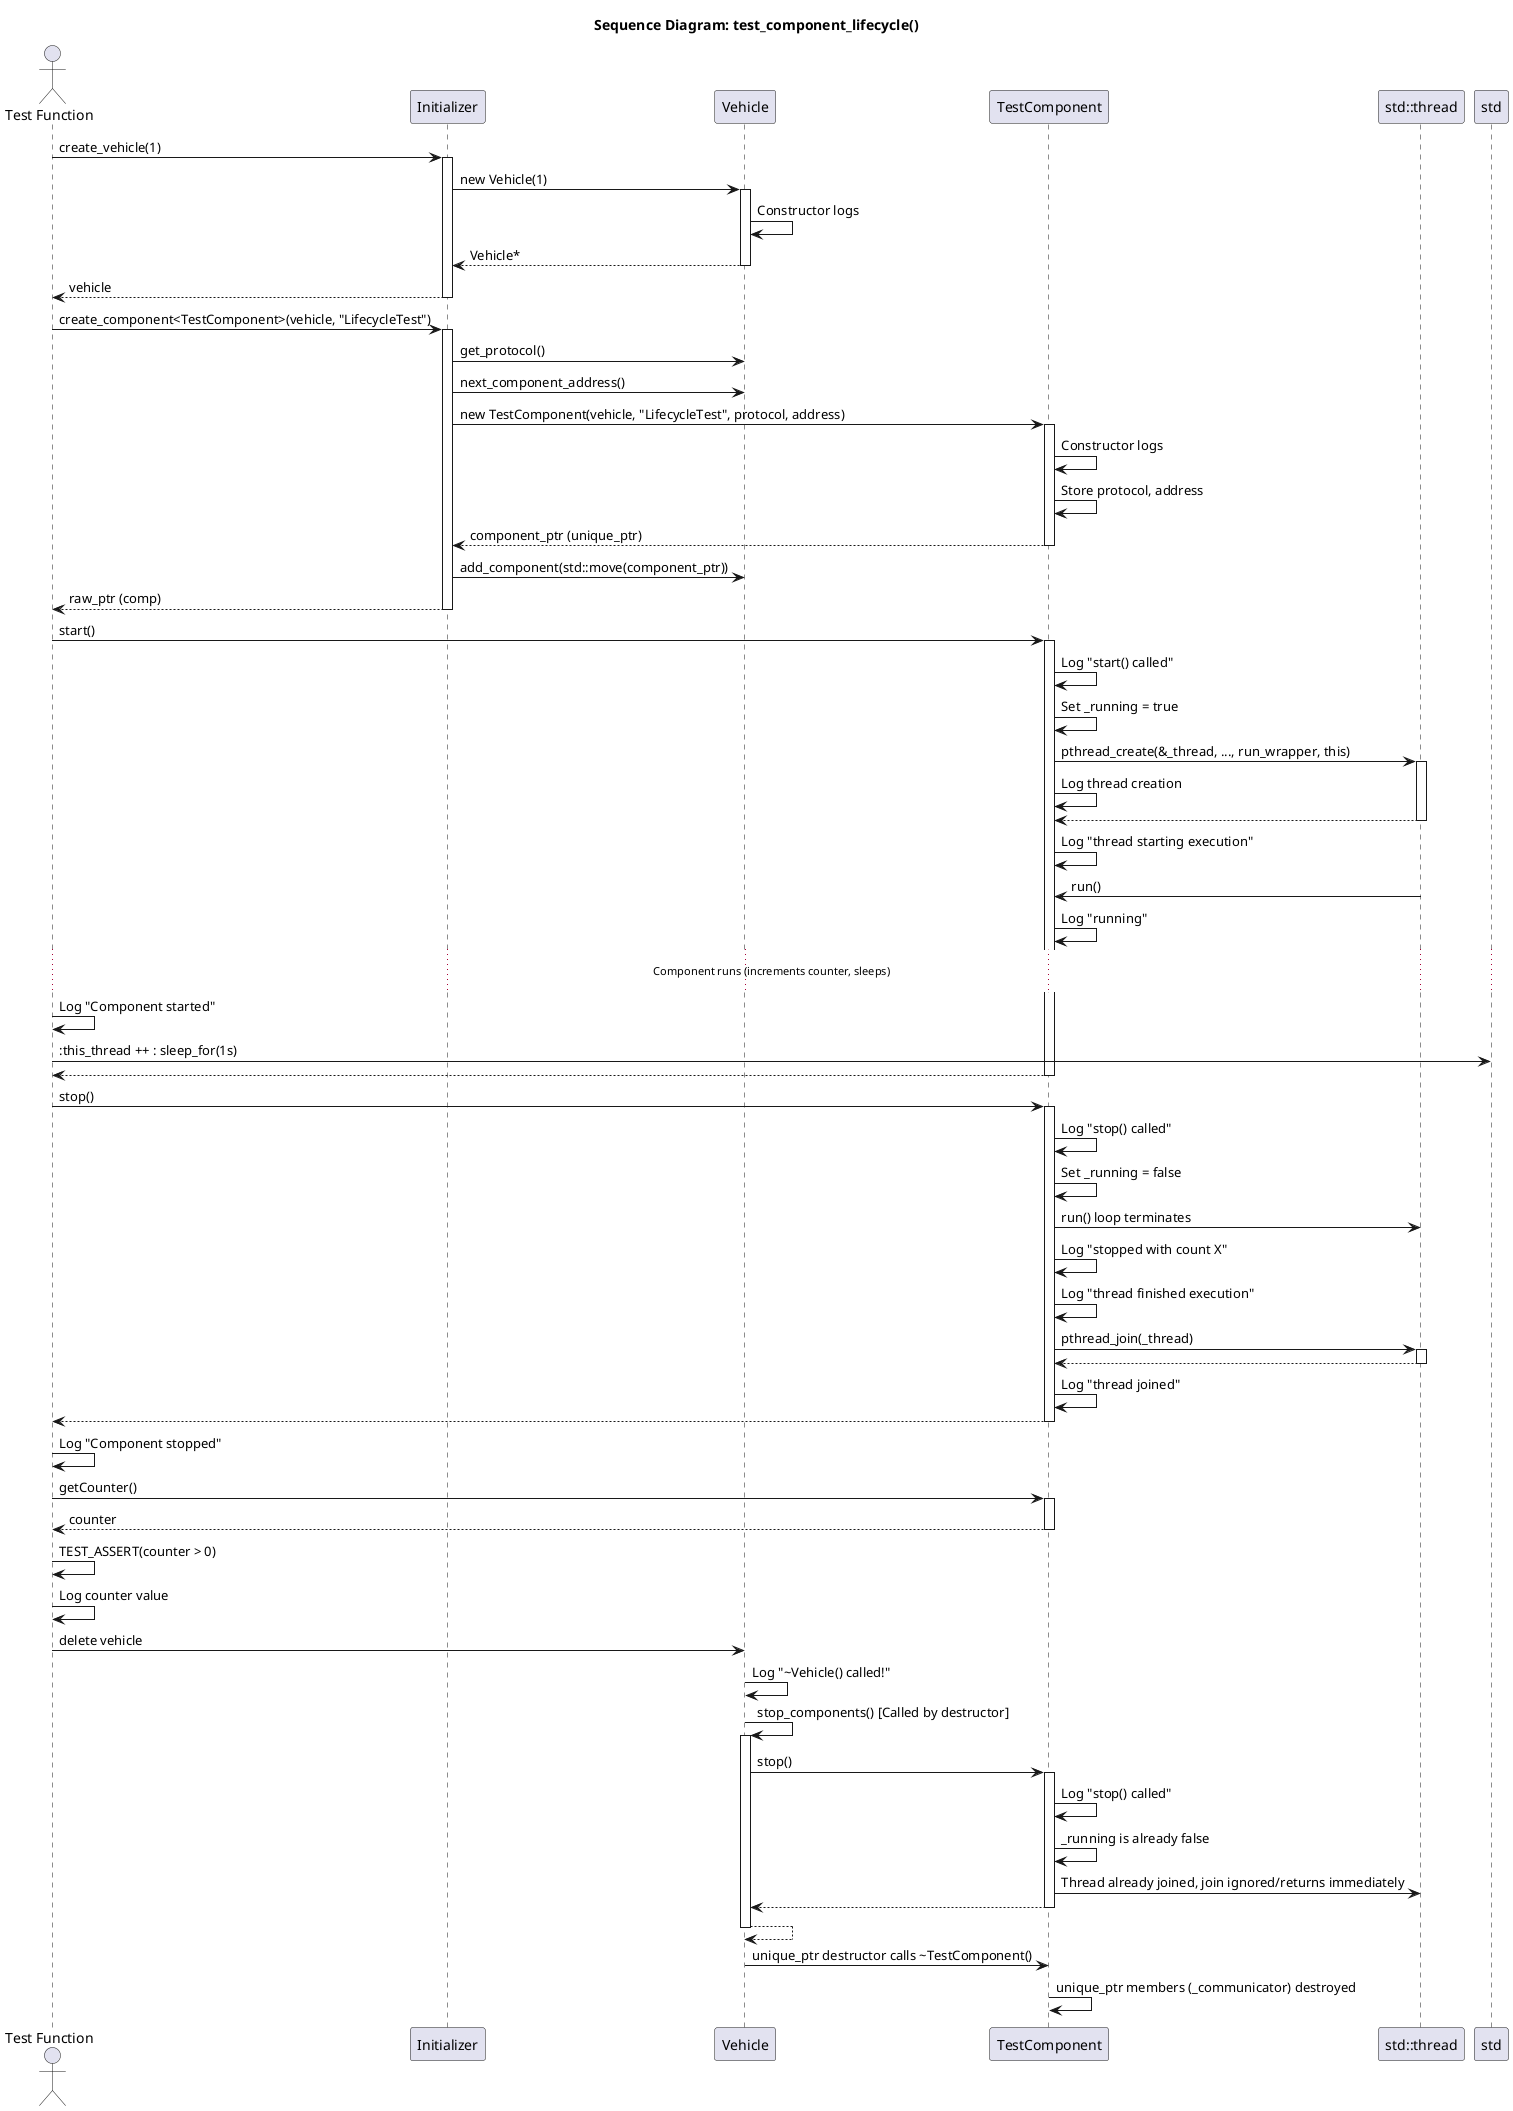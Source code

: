 @startuml test_component_lifecycle
title Sequence Diagram: test_component_lifecycle()

actor User as "Test Function"
participant Initializer
participant Vehicle
participant TestComponent as Comp
participant "std::thread" as Thread

User -> Initializer ++ : create_vehicle(1)
Initializer -> Vehicle ++ : new Vehicle(1)
Vehicle -> Vehicle : Constructor logs
return Vehicle*
return vehicle

User -> Initializer ++ : create_component<TestComponent>(vehicle, "LifecycleTest")
Initializer -> Vehicle : get_protocol()
Initializer -> Vehicle : next_component_address()
Initializer -> Comp ++ : new TestComponent(vehicle, "LifecycleTest", protocol, address)
Comp -> Comp : Constructor logs
Comp -> Comp : Store protocol, address
return component_ptr (unique_ptr)
Initializer -> Vehicle : add_component(std::move(component_ptr))
return raw_ptr (comp)

User -> Comp ++ : start()
Comp -> Comp : Log "start() called"
Comp -> Comp : Set _running = true
Comp -> Thread ++ : pthread_create(&_thread, ..., run_wrapper, this)
Comp -> Comp : Log thread creation
return
Comp -> Comp : Log "thread starting execution"
Thread -> Comp : run()
Comp -> Comp : Log "running"
... Component runs (increments counter, sleeps) ...

User -> User : Log "Component started"

User -> std::this_thread ++ : sleep_for(1s)
return

User -> Comp ++ : stop()
Comp -> Comp : Log "stop() called"
Comp -> Comp : Set _running = false
Comp -> Thread : run() loop terminates
Comp -> Comp : Log "stopped with count X"
Comp -> Comp : Log "thread finished execution"
Comp -> Thread ++ : pthread_join(_thread)
return
Comp -> Comp : Log "thread joined"
return

User -> User : Log "Component stopped"

User -> Comp ++ : getCounter()
return counter
User -> User : TEST_ASSERT(counter > 0)
User -> User : Log counter value

User -> Vehicle -- : delete vehicle
Vehicle -> Vehicle : Log "~Vehicle() called!"
Vehicle -> Vehicle ++ : stop_components() [Called by destructor]
Vehicle -> Comp ++ : stop()
Comp -> Comp : Log "stop() called"
Comp -> Comp : _running is already false
Comp -> Thread : Thread already joined, join ignored/returns immediately
return
return
Vehicle -> Comp --: unique_ptr destructor calls ~TestComponent()
Comp -> Comp : unique_ptr members (_communicator) destroyed

@enduml 